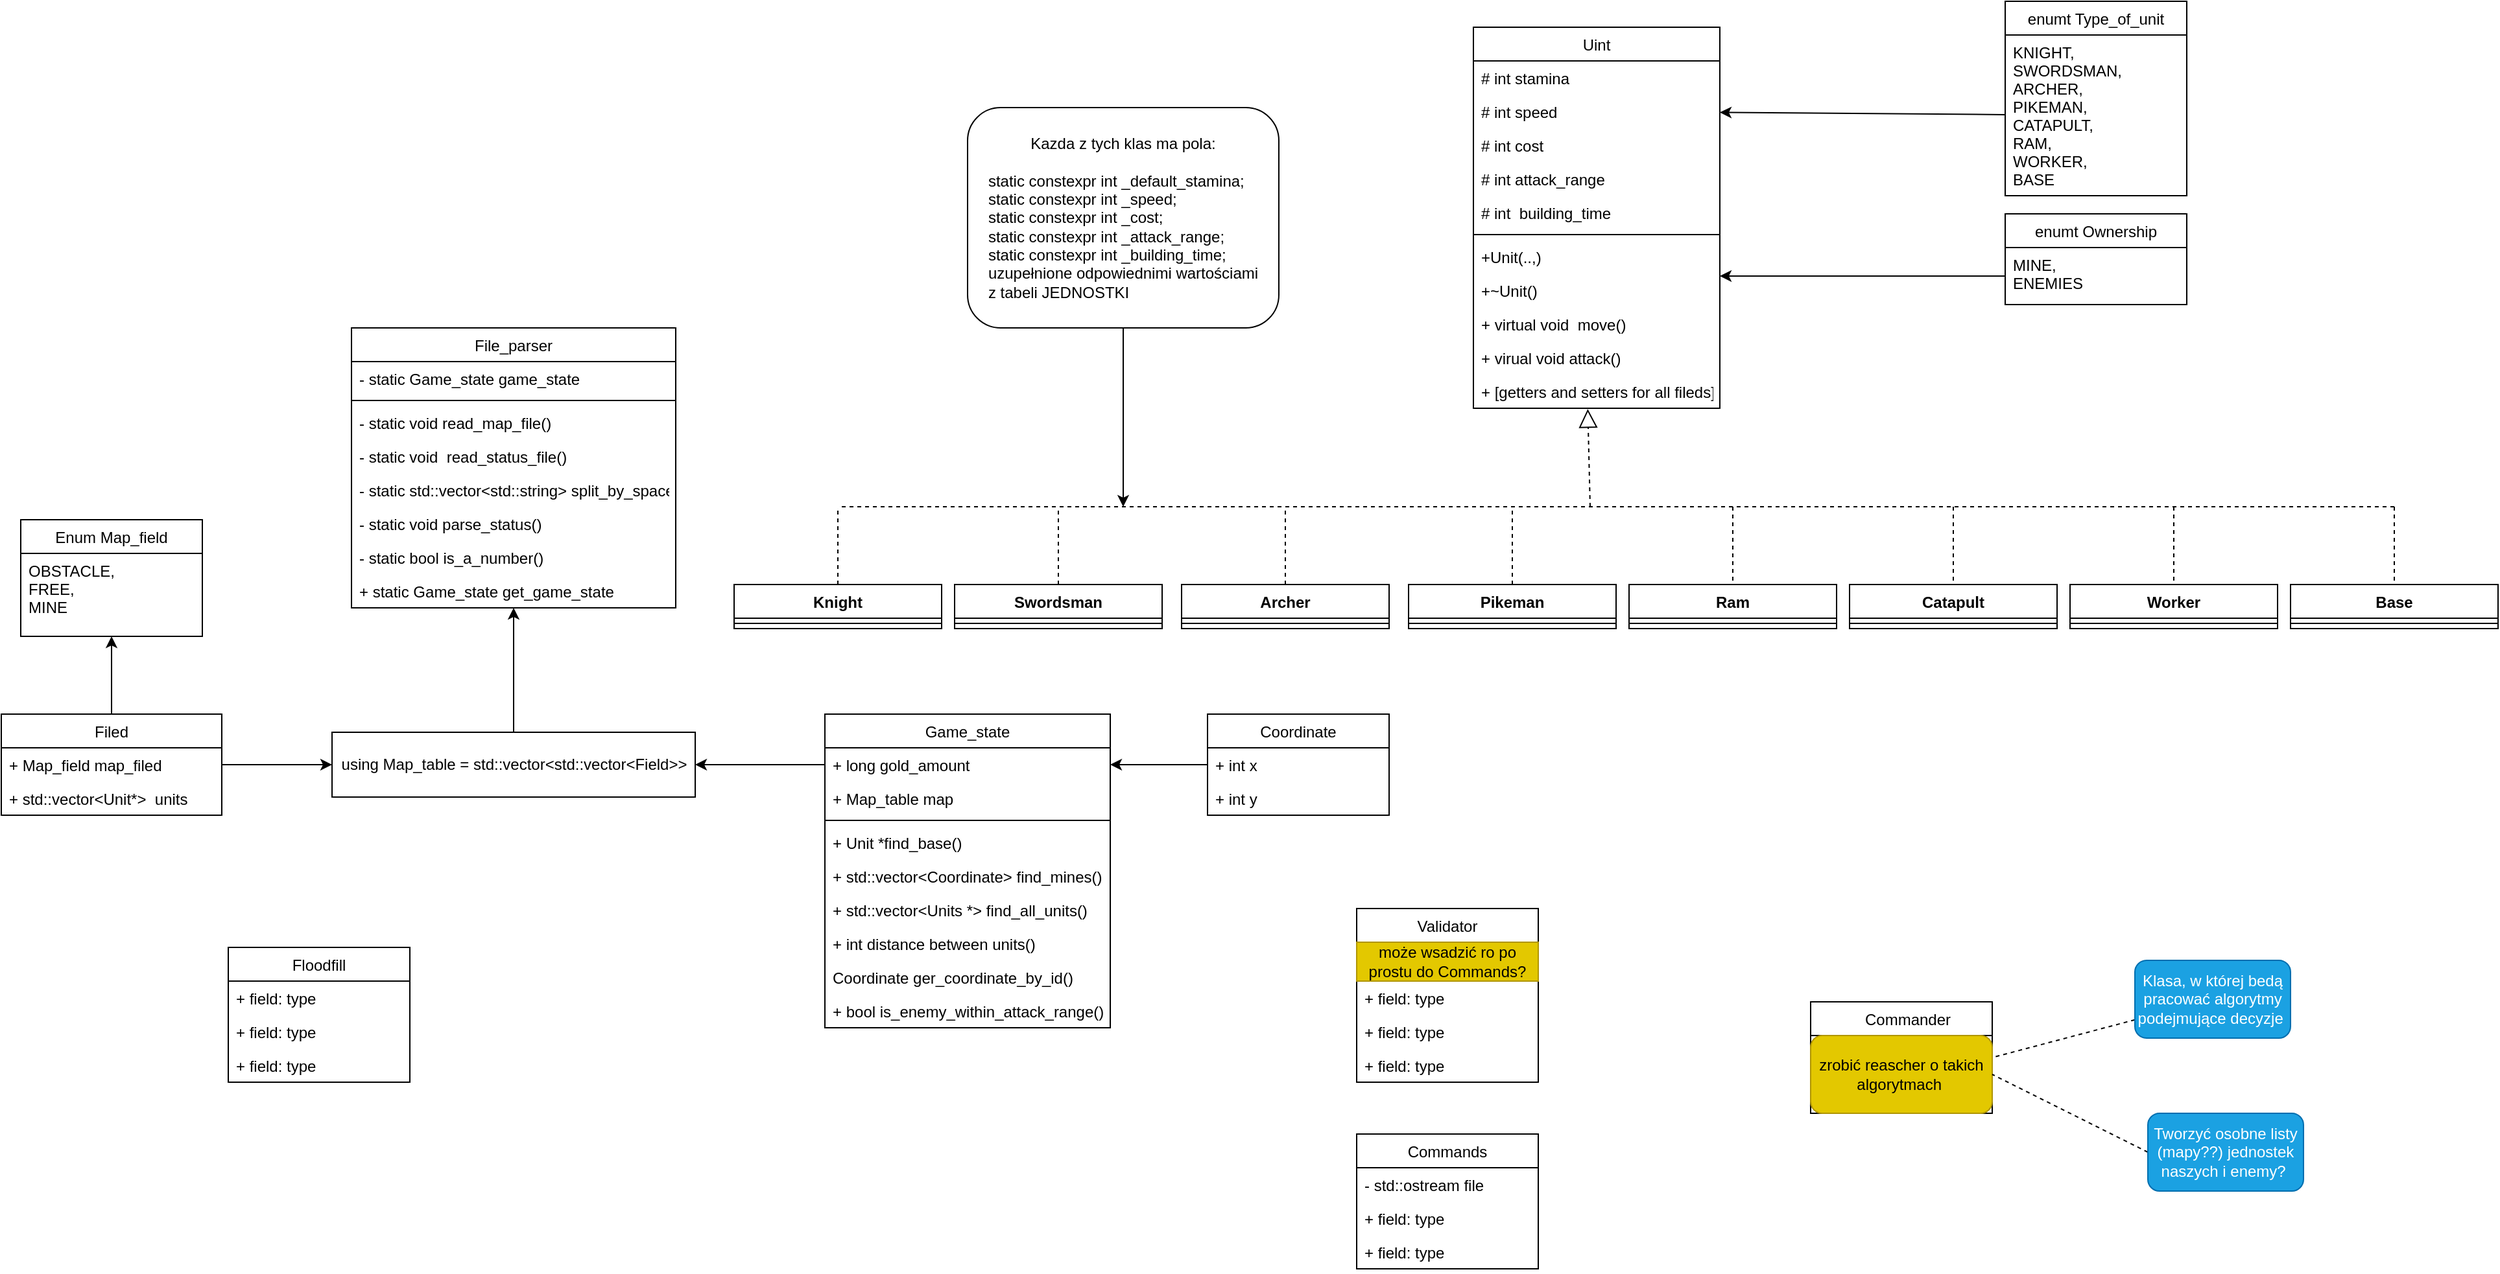 <mxfile>
    <diagram id="IRDZw3fAhUUEOGb23K9v" name="Page-1">
        <mxGraphModel dx="2729" dy="988" grid="1" gridSize="10" guides="1" tooltips="1" connect="1" arrows="1" fold="1" page="0" pageScale="1" pageWidth="850" pageHeight="1100" math="0" shadow="0">
            <root>
                <mxCell id="0"/>
                <mxCell id="1" parent="0"/>
                <mxCell id="51" value="Uint" style="swimlane;fontStyle=0;childLayout=stackLayout;horizontal=1;startSize=26;fillColor=none;horizontalStack=0;resizeParent=1;resizeParentMax=0;resizeLast=0;collapsible=1;marginBottom=0;strokeColor=default;" parent="1" vertex="1">
                    <mxGeometry x="-80" y="-30" width="190" height="294" as="geometry"/>
                </mxCell>
                <mxCell id="52" value="# int stamina" style="text;strokeColor=none;fillColor=none;align=left;verticalAlign=top;spacingLeft=4;spacingRight=4;overflow=hidden;rotatable=0;points=[[0,0.5],[1,0.5]];portConstraint=eastwest;" parent="51" vertex="1">
                    <mxGeometry y="26" width="190" height="26" as="geometry"/>
                </mxCell>
                <mxCell id="53" value="# int speed" style="text;strokeColor=none;fillColor=none;align=left;verticalAlign=top;spacingLeft=4;spacingRight=4;overflow=hidden;rotatable=0;points=[[0,0.5],[1,0.5]];portConstraint=eastwest;" parent="51" vertex="1">
                    <mxGeometry y="52" width="190" height="26" as="geometry"/>
                </mxCell>
                <mxCell id="54" value="# int cost" style="text;strokeColor=none;fillColor=none;align=left;verticalAlign=top;spacingLeft=4;spacingRight=4;overflow=hidden;rotatable=0;points=[[0,0.5],[1,0.5]];portConstraint=eastwest;" parent="51" vertex="1">
                    <mxGeometry y="78" width="190" height="26" as="geometry"/>
                </mxCell>
                <mxCell id="59" value="# int attack_range  " style="text;strokeColor=none;fillColor=none;align=left;verticalAlign=top;spacingLeft=4;spacingRight=4;overflow=hidden;rotatable=0;points=[[0,0.5],[1,0.5]];portConstraint=eastwest;" parent="51" vertex="1">
                    <mxGeometry y="104" width="190" height="26" as="geometry"/>
                </mxCell>
                <mxCell id="58" value="# int  building_time" style="text;strokeColor=none;fillColor=none;align=left;verticalAlign=top;spacingLeft=4;spacingRight=4;overflow=hidden;rotatable=0;points=[[0,0.5],[1,0.5]];portConstraint=eastwest;" parent="51" vertex="1">
                    <mxGeometry y="130" width="190" height="26" as="geometry"/>
                </mxCell>
                <mxCell id="157" value="" style="line;strokeWidth=1;fillColor=none;align=left;verticalAlign=middle;spacingTop=-1;spacingLeft=3;spacingRight=3;rotatable=0;labelPosition=right;points=[];portConstraint=eastwest;strokeColor=inherit;" parent="51" vertex="1">
                    <mxGeometry y="156" width="190" height="8" as="geometry"/>
                </mxCell>
                <mxCell id="188" value="+Unit(..,)" style="text;strokeColor=none;fillColor=none;align=left;verticalAlign=top;spacingLeft=4;spacingRight=4;overflow=hidden;rotatable=0;points=[[0,0.5],[1,0.5]];portConstraint=eastwest;" parent="51" vertex="1">
                    <mxGeometry y="164" width="190" height="26" as="geometry"/>
                </mxCell>
                <mxCell id="189" value="+~Unit()" style="text;strokeColor=none;fillColor=none;align=left;verticalAlign=top;spacingLeft=4;spacingRight=4;overflow=hidden;rotatable=0;points=[[0,0.5],[1,0.5]];portConstraint=eastwest;" parent="51" vertex="1">
                    <mxGeometry y="190" width="190" height="26" as="geometry"/>
                </mxCell>
                <mxCell id="57" value="+ virtual void  move()" style="text;strokeColor=none;fillColor=none;align=left;verticalAlign=top;spacingLeft=4;spacingRight=4;overflow=hidden;rotatable=0;points=[[0,0.5],[1,0.5]];portConstraint=eastwest;" parent="51" vertex="1">
                    <mxGeometry y="216" width="190" height="26" as="geometry"/>
                </mxCell>
                <mxCell id="56" value="+ virual void attack()" style="text;strokeColor=none;fillColor=none;align=left;verticalAlign=top;spacingLeft=4;spacingRight=4;overflow=hidden;rotatable=0;points=[[0,0.5],[1,0.5]];portConstraint=eastwest;" parent="51" vertex="1">
                    <mxGeometry y="242" width="190" height="26" as="geometry"/>
                </mxCell>
                <mxCell id="190" value="+ [getters and setters for all fileds]" style="text;strokeColor=none;fillColor=none;align=left;verticalAlign=top;spacingLeft=4;spacingRight=4;overflow=hidden;rotatable=0;points=[[0,0.5],[1,0.5]];portConstraint=eastwest;" parent="51" vertex="1">
                    <mxGeometry y="268" width="190" height="26" as="geometry"/>
                </mxCell>
                <mxCell id="60" value="Knight" style="swimlane;fontStyle=1;align=center;verticalAlign=top;childLayout=stackLayout;horizontal=1;startSize=26;horizontalStack=0;resizeParent=1;resizeParentMax=0;resizeLast=0;collapsible=1;marginBottom=0;strokeColor=default;" parent="1" vertex="1">
                    <mxGeometry x="-650" y="400" width="160" height="34" as="geometry"/>
                </mxCell>
                <mxCell id="62" value="" style="line;strokeWidth=1;fillColor=none;align=left;verticalAlign=middle;spacingTop=-1;spacingLeft=3;spacingRight=3;rotatable=0;labelPosition=right;points=[];portConstraint=eastwest;strokeColor=inherit;" parent="60" vertex="1">
                    <mxGeometry y="26" width="160" height="8" as="geometry"/>
                </mxCell>
                <mxCell id="64" value="Swordsman" style="swimlane;fontStyle=1;align=center;verticalAlign=top;childLayout=stackLayout;horizontal=1;startSize=26;horizontalStack=0;resizeParent=1;resizeParentMax=0;resizeLast=0;collapsible=1;marginBottom=0;strokeColor=default;" parent="1" vertex="1">
                    <mxGeometry x="-480" y="400" width="160" height="34" as="geometry"/>
                </mxCell>
                <mxCell id="66" value="" style="line;strokeWidth=1;fillColor=none;align=left;verticalAlign=middle;spacingTop=-1;spacingLeft=3;spacingRight=3;rotatable=0;labelPosition=right;points=[];portConstraint=eastwest;strokeColor=inherit;" parent="64" vertex="1">
                    <mxGeometry y="26" width="160" height="8" as="geometry"/>
                </mxCell>
                <mxCell id="68" value="Ram" style="swimlane;fontStyle=1;align=center;verticalAlign=top;childLayout=stackLayout;horizontal=1;startSize=26;horizontalStack=0;resizeParent=1;resizeParentMax=0;resizeLast=0;collapsible=1;marginBottom=0;strokeColor=default;" parent="1" vertex="1">
                    <mxGeometry x="40" y="400" width="160" height="34" as="geometry"/>
                </mxCell>
                <mxCell id="70" value="" style="line;strokeWidth=1;fillColor=none;align=left;verticalAlign=middle;spacingTop=-1;spacingLeft=3;spacingRight=3;rotatable=0;labelPosition=right;points=[];portConstraint=eastwest;strokeColor=inherit;" parent="68" vertex="1">
                    <mxGeometry y="26" width="160" height="8" as="geometry"/>
                </mxCell>
                <mxCell id="72" value="Pikeman" style="swimlane;fontStyle=1;align=center;verticalAlign=top;childLayout=stackLayout;horizontal=1;startSize=26;horizontalStack=0;resizeParent=1;resizeParentMax=0;resizeLast=0;collapsible=1;marginBottom=0;strokeColor=default;" parent="1" vertex="1">
                    <mxGeometry x="-130" y="400" width="160" height="34" as="geometry">
                        <mxRectangle x="-130" y="400" width="90" height="30" as="alternateBounds"/>
                    </mxGeometry>
                </mxCell>
                <mxCell id="74" value="" style="line;strokeWidth=1;fillColor=none;align=left;verticalAlign=middle;spacingTop=-1;spacingLeft=3;spacingRight=3;rotatable=0;labelPosition=right;points=[];portConstraint=eastwest;strokeColor=inherit;" parent="72" vertex="1">
                    <mxGeometry y="26" width="160" height="8" as="geometry"/>
                </mxCell>
                <mxCell id="76" value="Archer" style="swimlane;fontStyle=1;align=center;verticalAlign=top;childLayout=stackLayout;horizontal=1;startSize=26;horizontalStack=0;resizeParent=1;resizeParentMax=0;resizeLast=0;collapsible=1;marginBottom=0;strokeColor=default;" parent="1" vertex="1">
                    <mxGeometry x="-305" y="400" width="160" height="34" as="geometry"/>
                </mxCell>
                <mxCell id="78" value="" style="line;strokeWidth=1;fillColor=none;align=left;verticalAlign=middle;spacingTop=-1;spacingLeft=3;spacingRight=3;rotatable=0;labelPosition=right;points=[];portConstraint=eastwest;strokeColor=inherit;" parent="76" vertex="1">
                    <mxGeometry y="26" width="160" height="8" as="geometry"/>
                </mxCell>
                <mxCell id="80" value="Catapult" style="swimlane;fontStyle=1;align=center;verticalAlign=top;childLayout=stackLayout;horizontal=1;startSize=26;horizontalStack=0;resizeParent=1;resizeParentMax=0;resizeLast=0;collapsible=1;marginBottom=0;strokeColor=default;" parent="1" vertex="1">
                    <mxGeometry x="210" y="400" width="160" height="34" as="geometry"/>
                </mxCell>
                <mxCell id="82" value="" style="line;strokeWidth=1;fillColor=none;align=left;verticalAlign=middle;spacingTop=-1;spacingLeft=3;spacingRight=3;rotatable=0;labelPosition=right;points=[];portConstraint=eastwest;strokeColor=inherit;" parent="80" vertex="1">
                    <mxGeometry y="26" width="160" height="8" as="geometry"/>
                </mxCell>
                <mxCell id="84" value="Worker" style="swimlane;fontStyle=1;align=center;verticalAlign=top;childLayout=stackLayout;horizontal=1;startSize=26;horizontalStack=0;resizeParent=1;resizeParentMax=0;resizeLast=0;collapsible=1;marginBottom=0;strokeColor=default;" parent="1" vertex="1">
                    <mxGeometry x="380" y="400" width="160" height="34" as="geometry"/>
                </mxCell>
                <mxCell id="86" value="" style="line;strokeWidth=1;fillColor=none;align=left;verticalAlign=middle;spacingTop=-1;spacingLeft=3;spacingRight=3;rotatable=0;labelPosition=right;points=[];portConstraint=eastwest;strokeColor=inherit;" parent="84" vertex="1">
                    <mxGeometry y="26" width="160" height="8" as="geometry"/>
                </mxCell>
                <mxCell id="88" value="Base" style="swimlane;fontStyle=1;align=center;verticalAlign=top;childLayout=stackLayout;horizontal=1;startSize=26;horizontalStack=0;resizeParent=1;resizeParentMax=0;resizeLast=0;collapsible=1;marginBottom=0;strokeColor=default;" parent="1" vertex="1">
                    <mxGeometry x="550" y="400" width="160" height="34" as="geometry"/>
                </mxCell>
                <mxCell id="90" value="" style="line;strokeWidth=1;fillColor=none;align=left;verticalAlign=middle;spacingTop=-1;spacingLeft=3;spacingRight=3;rotatable=0;labelPosition=right;points=[];portConstraint=eastwest;strokeColor=inherit;" parent="88" vertex="1">
                    <mxGeometry y="26" width="160" height="8" as="geometry"/>
                </mxCell>
                <mxCell id="125" value="Commands" style="swimlane;fontStyle=0;childLayout=stackLayout;horizontal=1;startSize=26;fillColor=none;horizontalStack=0;resizeParent=1;resizeParentMax=0;resizeLast=0;collapsible=1;marginBottom=0;strokeColor=default;" parent="1" vertex="1">
                    <mxGeometry x="-170" y="824" width="140" height="104" as="geometry"/>
                </mxCell>
                <mxCell id="126" value="- std::ostream file" style="text;strokeColor=none;fillColor=none;align=left;verticalAlign=top;spacingLeft=4;spacingRight=4;overflow=hidden;rotatable=0;points=[[0,0.5],[1,0.5]];portConstraint=eastwest;" parent="125" vertex="1">
                    <mxGeometry y="26" width="140" height="26" as="geometry"/>
                </mxCell>
                <mxCell id="127" value="+ field: type" style="text;strokeColor=none;fillColor=none;align=left;verticalAlign=top;spacingLeft=4;spacingRight=4;overflow=hidden;rotatable=0;points=[[0,0.5],[1,0.5]];portConstraint=eastwest;" parent="125" vertex="1">
                    <mxGeometry y="52" width="140" height="26" as="geometry"/>
                </mxCell>
                <mxCell id="128" value="+ field: type" style="text;strokeColor=none;fillColor=none;align=left;verticalAlign=top;spacingLeft=4;spacingRight=4;overflow=hidden;rotatable=0;points=[[0,0.5],[1,0.5]];portConstraint=eastwest;" parent="125" vertex="1">
                    <mxGeometry y="78" width="140" height="26" as="geometry"/>
                </mxCell>
                <mxCell id="129" value="File_parser" style="swimlane;fontStyle=0;childLayout=stackLayout;horizontal=1;startSize=26;fillColor=none;horizontalStack=0;resizeParent=1;resizeParentMax=0;resizeLast=0;collapsible=1;marginBottom=0;strokeColor=default;" parent="1" vertex="1">
                    <mxGeometry x="-945" y="202" width="250" height="216" as="geometry">
                        <mxRectangle x="-825" y="620" width="100" height="30" as="alternateBounds"/>
                    </mxGeometry>
                </mxCell>
                <mxCell id="238" value="- static Game_state game_state" style="text;strokeColor=none;fillColor=none;align=left;verticalAlign=top;spacingLeft=4;spacingRight=4;overflow=hidden;rotatable=0;points=[[0,0.5],[1,0.5]];portConstraint=eastwest;" parent="129" vertex="1">
                    <mxGeometry y="26" width="250" height="26" as="geometry"/>
                </mxCell>
                <mxCell id="240" value="" style="line;strokeWidth=1;fillColor=none;align=left;verticalAlign=middle;spacingTop=-1;spacingLeft=3;spacingRight=3;rotatable=0;labelPosition=right;points=[];portConstraint=eastwest;strokeColor=inherit;" parent="129" vertex="1">
                    <mxGeometry y="52" width="250" height="8" as="geometry"/>
                </mxCell>
                <mxCell id="140" value="- static void read_map_file()" style="text;strokeColor=none;fillColor=none;align=left;verticalAlign=top;spacingLeft=4;spacingRight=4;overflow=hidden;rotatable=0;points=[[0,0.5],[1,0.5]];portConstraint=eastwest;" parent="129" vertex="1">
                    <mxGeometry y="60" width="250" height="26" as="geometry"/>
                </mxCell>
                <mxCell id="222" value="- static void  read_status_file()" style="text;strokeColor=none;fillColor=none;align=left;verticalAlign=top;spacingLeft=4;spacingRight=4;overflow=hidden;rotatable=0;points=[[0,0.5],[1,0.5]];portConstraint=eastwest;" parent="129" vertex="1">
                    <mxGeometry y="86" width="250" height="26" as="geometry"/>
                </mxCell>
                <mxCell id="242" value="- static std::vector&lt;std::string&gt; split_by_space()" style="text;strokeColor=none;fillColor=none;align=left;verticalAlign=top;spacingLeft=4;spacingRight=4;overflow=hidden;rotatable=0;points=[[0,0.5],[1,0.5]];portConstraint=eastwest;" parent="129" vertex="1">
                    <mxGeometry y="112" width="250" height="26" as="geometry"/>
                </mxCell>
                <mxCell id="243" value="- static void parse_status()" style="text;strokeColor=none;fillColor=none;align=left;verticalAlign=top;spacingLeft=4;spacingRight=4;overflow=hidden;rotatable=0;points=[[0,0.5],[1,0.5]];portConstraint=eastwest;" parent="129" vertex="1">
                    <mxGeometry y="138" width="250" height="26" as="geometry"/>
                </mxCell>
                <mxCell id="248" value="- static bool is_a_number()" style="text;strokeColor=none;fillColor=none;align=left;verticalAlign=top;spacingLeft=4;spacingRight=4;overflow=hidden;rotatable=0;points=[[0,0.5],[1,0.5]];portConstraint=eastwest;" parent="129" vertex="1">
                    <mxGeometry y="164" width="250" height="26" as="geometry"/>
                </mxCell>
                <mxCell id="244" value="+ static Game_state get_game_state" style="text;strokeColor=none;fillColor=none;align=left;verticalAlign=top;spacingLeft=4;spacingRight=4;overflow=hidden;rotatable=0;points=[[0,0.5],[1,0.5]];portConstraint=eastwest;" parent="129" vertex="1">
                    <mxGeometry y="190" width="250" height="26" as="geometry"/>
                </mxCell>
                <mxCell id="159" value="Validator" style="swimlane;fontStyle=0;childLayout=stackLayout;horizontal=1;startSize=26;fillColor=none;horizontalStack=0;resizeParent=1;resizeParentMax=0;resizeLast=0;collapsible=1;marginBottom=0;strokeColor=default;" parent="1" vertex="1">
                    <mxGeometry x="-170" y="650" width="140" height="134" as="geometry"/>
                </mxCell>
                <mxCell id="166" value="może wsadzić ro po prostu do Commands?" style="text;html=1;strokeColor=#B09500;fillColor=#e3c800;align=center;verticalAlign=middle;whiteSpace=wrap;rounded=0;fontColor=#000000;" parent="159" vertex="1">
                    <mxGeometry y="26" width="140" height="30" as="geometry"/>
                </mxCell>
                <mxCell id="160" value="+ field: type" style="text;strokeColor=none;fillColor=none;align=left;verticalAlign=top;spacingLeft=4;spacingRight=4;overflow=hidden;rotatable=0;points=[[0,0.5],[1,0.5]];portConstraint=eastwest;" parent="159" vertex="1">
                    <mxGeometry y="56" width="140" height="26" as="geometry"/>
                </mxCell>
                <mxCell id="161" value="+ field: type" style="text;strokeColor=none;fillColor=none;align=left;verticalAlign=top;spacingLeft=4;spacingRight=4;overflow=hidden;rotatable=0;points=[[0,0.5],[1,0.5]];portConstraint=eastwest;" parent="159" vertex="1">
                    <mxGeometry y="82" width="140" height="26" as="geometry"/>
                </mxCell>
                <mxCell id="162" value="+ field: type" style="text;strokeColor=none;fillColor=none;align=left;verticalAlign=top;spacingLeft=4;spacingRight=4;overflow=hidden;rotatable=0;points=[[0,0.5],[1,0.5]];portConstraint=eastwest;" parent="159" vertex="1">
                    <mxGeometry y="108" width="140" height="26" as="geometry"/>
                </mxCell>
                <mxCell id="168" value="    Commander " style="swimlane;fontStyle=0;childLayout=stackLayout;horizontal=1;startSize=26;fillColor=none;horizontalStack=0;resizeParent=1;resizeParentMax=0;resizeLast=0;collapsible=1;marginBottom=0;strokeColor=default;" parent="1" vertex="1">
                    <mxGeometry x="180" y="722" width="140" height="86" as="geometry"/>
                </mxCell>
                <mxCell id="177" value="zrobić reascher o takich algorytmach&amp;nbsp;" style="rounded=1;whiteSpace=wrap;html=1;strokeColor=#B09500;fillColor=#e3c800;fontColor=#000000;" parent="168" vertex="1">
                    <mxGeometry y="26" width="140" height="60" as="geometry"/>
                </mxCell>
                <mxCell id="176" style="edgeStyle=none;html=1;entryX=1;entryY=0.5;entryDx=0;entryDy=0;dashed=1;endArrow=none;endFill=0;elbow=vertical;" parent="1" source="173" target="168" edge="1">
                    <mxGeometry relative="1" as="geometry"/>
                </mxCell>
                <mxCell id="173" value="&lt;span style=&quot;color: rgb(255, 255, 255);&quot;&gt;Klasa, w której bedą pracować algorytmy podejmujące decyzje&amp;nbsp;&lt;/span&gt;" style="rounded=1;whiteSpace=wrap;html=1;strokeColor=#006EAF;fillColor=#1ba1e2;fontColor=#ffffff;" parent="1" vertex="1">
                    <mxGeometry x="430" y="690" width="120" height="60" as="geometry"/>
                </mxCell>
                <mxCell id="180" style="edgeStyle=none;html=1;exitX=0;exitY=0.5;exitDx=0;exitDy=0;entryX=1;entryY=0.5;entryDx=0;entryDy=0;dashed=1;endArrow=none;endFill=0;elbow=vertical;" parent="1" source="179" target="177" edge="1">
                    <mxGeometry relative="1" as="geometry"/>
                </mxCell>
                <mxCell id="179" value="Tworzyć osobne listy (mapy??) jednostek naszych i enemy?&amp;nbsp;&lt;br&gt;" style="rounded=1;whiteSpace=wrap;html=1;strokeColor=#006EAF;fillColor=#1ba1e2;fontColor=#ffffff;" parent="1" vertex="1">
                    <mxGeometry x="440" y="808" width="120" height="60" as="geometry"/>
                </mxCell>
                <mxCell id="194" value="enumt Type_of_unit" style="swimlane;fontStyle=0;childLayout=stackLayout;horizontal=1;startSize=26;fillColor=none;horizontalStack=0;resizeParent=1;resizeParentMax=0;resizeLast=0;collapsible=1;marginBottom=0;" parent="1" vertex="1">
                    <mxGeometry x="330" y="-50" width="140" height="150" as="geometry"/>
                </mxCell>
                <mxCell id="195" value="KNIGHT,&#10;SWORDSMAN,&#10;ARCHER,&#10;PIKEMAN,&#10;CATAPULT,&#10;RAM,&#10;WORKER,&#10;BASE" style="text;strokeColor=none;fillColor=none;align=left;verticalAlign=top;spacingLeft=4;spacingRight=4;overflow=hidden;rotatable=0;points=[[0,0.5],[1,0.5]];portConstraint=eastwest;" parent="194" vertex="1">
                    <mxGeometry y="26" width="140" height="124" as="geometry"/>
                </mxCell>
                <mxCell id="191" value="" style="group" parent="1" connectable="0" vertex="1">
                    <mxGeometry x="-570" y="340" width="1200" height="30" as="geometry"/>
                </mxCell>
                <mxCell id="97" value="" style="endArrow=block;dashed=1;endFill=0;endSize=12;html=1;entryX=0.464;entryY=1.022;entryDx=0;entryDy=0;entryPerimeter=0;" parent="191" target="190" edge="1">
                    <mxGeometry width="160" relative="1" as="geometry">
                        <mxPoint x="580" as="sourcePoint"/>
                        <mxPoint x="580" y="-70" as="targetPoint"/>
                    </mxGeometry>
                </mxCell>
                <mxCell id="103" value="" style="edgeStyle=none;orthogonalLoop=1;jettySize=auto;html=1;endArrow=none;endFill=0;elbow=vertical;dashed=1;exitX=0.5;exitY=0;exitDx=0;exitDy=0;" parent="191" source="60" edge="1">
                    <mxGeometry width="80" relative="1" as="geometry">
                        <mxPoint x="30" y="-50" as="sourcePoint"/>
                        <mxPoint as="targetPoint"/>
                        <Array as="points"/>
                    </mxGeometry>
                </mxCell>
                <mxCell id="104" value="" style="edgeStyle=none;orthogonalLoop=1;jettySize=auto;html=1;endArrow=none;endFill=0;elbow=vertical;dashed=1;exitX=0.5;exitY=0;exitDx=0;exitDy=0;" parent="191" source="76" edge="1">
                    <mxGeometry width="80" relative="1" as="geometry">
                        <mxPoint x="350" y="50" as="sourcePoint"/>
                        <mxPoint x="345" as="targetPoint"/>
                        <Array as="points"/>
                    </mxGeometry>
                </mxCell>
                <mxCell id="105" value="" style="edgeStyle=none;orthogonalLoop=1;jettySize=auto;html=1;endArrow=none;endFill=0;elbow=vertical;dashed=1;exitX=0.5;exitY=0;exitDx=0;exitDy=0;" parent="191" source="72" edge="1">
                    <mxGeometry width="80" relative="1" as="geometry">
                        <mxPoint x="519.5" y="50" as="sourcePoint"/>
                        <mxPoint x="520" as="targetPoint"/>
                        <Array as="points"/>
                    </mxGeometry>
                </mxCell>
                <mxCell id="106" value="" style="edgeStyle=none;orthogonalLoop=1;jettySize=auto;html=1;endArrow=none;endFill=0;elbow=vertical;dashed=1;entryX=0.5;entryY=0;entryDx=0;entryDy=0;" parent="191" target="68" edge="1">
                    <mxGeometry width="80" relative="1" as="geometry">
                        <mxPoint x="690" as="sourcePoint"/>
                        <mxPoint x="110" y="-50" as="targetPoint"/>
                        <Array as="points"/>
                    </mxGeometry>
                </mxCell>
                <mxCell id="107" value="" style="edgeStyle=none;orthogonalLoop=1;jettySize=auto;html=1;endArrow=none;endFill=0;elbow=vertical;dashed=1;entryX=0.5;entryY=0;entryDx=0;entryDy=0;" parent="191" target="80" edge="1">
                    <mxGeometry width="80" relative="1" as="geometry">
                        <mxPoint x="860" as="sourcePoint"/>
                        <mxPoint x="40" y="30" as="targetPoint"/>
                        <Array as="points"/>
                    </mxGeometry>
                </mxCell>
                <mxCell id="108" value="" style="edgeStyle=none;orthogonalLoop=1;jettySize=auto;html=1;endArrow=none;endFill=0;elbow=vertical;dashed=1;entryX=0.5;entryY=0;entryDx=0;entryDy=0;" parent="191" target="84" edge="1">
                    <mxGeometry width="80" relative="1" as="geometry">
                        <mxPoint x="1030" as="sourcePoint"/>
                        <mxPoint x="50" y="40" as="targetPoint"/>
                        <Array as="points"/>
                    </mxGeometry>
                </mxCell>
                <mxCell id="109" value="" style="edgeStyle=none;orthogonalLoop=1;jettySize=auto;html=1;endArrow=none;endFill=0;elbow=vertical;dashed=1;entryX=0.5;entryY=0;entryDx=0;entryDy=0;" parent="191" target="88" edge="1">
                    <mxGeometry width="80" relative="1" as="geometry">
                        <mxPoint x="1200" as="sourcePoint"/>
                        <mxPoint x="60" y="50" as="targetPoint"/>
                        <Array as="points">
                            <mxPoint x="1200" y="30"/>
                        </Array>
                    </mxGeometry>
                </mxCell>
                <mxCell id="110" value="" style="edgeStyle=none;orthogonalLoop=1;jettySize=auto;html=1;endArrow=none;endFill=0;elbow=vertical;dashed=1;" parent="191" edge="1">
                    <mxGeometry width="80" relative="1" as="geometry">
                        <mxPoint x="1200" as="sourcePoint"/>
                        <mxPoint as="targetPoint"/>
                        <Array as="points"/>
                    </mxGeometry>
                </mxCell>
                <mxCell id="111" value="" style="edgeStyle=none;orthogonalLoop=1;jettySize=auto;html=1;endArrow=none;endFill=0;elbow=vertical;dashed=1;exitX=0.5;exitY=0;exitDx=0;exitDy=0;" parent="191" source="64" edge="1">
                    <mxGeometry width="80" relative="1" as="geometry">
                        <mxPoint x="230" y="-10" as="sourcePoint"/>
                        <mxPoint x="170" as="targetPoint"/>
                        <Array as="points"/>
                    </mxGeometry>
                </mxCell>
                <mxCell id="198" style="edgeStyle=none;html=1;" parent="1" source="195" target="53" edge="1">
                    <mxGeometry relative="1" as="geometry"/>
                </mxCell>
                <mxCell id="193" style="edgeStyle=none;html=1;" parent="1" source="192" edge="1">
                    <mxGeometry relative="1" as="geometry">
                        <mxPoint x="-350" y="340" as="targetPoint"/>
                    </mxGeometry>
                </mxCell>
                <mxCell id="200" value="enumt Ownership" style="swimlane;fontStyle=0;childLayout=stackLayout;horizontal=1;startSize=26;fillColor=none;horizontalStack=0;resizeParent=1;resizeParentMax=0;resizeLast=0;collapsible=1;marginBottom=0;" parent="1" vertex="1">
                    <mxGeometry x="330" y="114" width="140" height="70" as="geometry"/>
                </mxCell>
                <mxCell id="201" value="MINE,&#10;ENEMIES" style="text;strokeColor=none;fillColor=none;align=left;verticalAlign=top;spacingLeft=4;spacingRight=4;overflow=hidden;rotatable=0;points=[[0,0.5],[1,0.5]];portConstraint=eastwest;" parent="200" vertex="1">
                    <mxGeometry y="26" width="140" height="44" as="geometry"/>
                </mxCell>
                <mxCell id="192" value="Kazda z tych klas ma pola:&lt;br&gt;&lt;br&gt;&lt;div style=&quot;text-align: left;&quot;&gt;static constexpr int _default_stamina;&lt;/div&gt;&lt;div style=&quot;text-align: left;&quot;&gt;static constexpr int _speed;&lt;/div&gt;&lt;div style=&quot;text-align: left;&quot;&gt;static constexpr int _cost;&lt;/div&gt;&lt;div style=&quot;text-align: left;&quot;&gt;static constexpr int _attack_range;&lt;/div&gt;&lt;div style=&quot;text-align: left;&quot;&gt;static constexpr int _building_time;&lt;/div&gt;&lt;div style=&quot;text-align: left;&quot;&gt;uzupełnione odpowiednimi wartościami&lt;/div&gt;&lt;div style=&quot;text-align: left;&quot;&gt;z tabeli JEDNOSTKI&lt;/div&gt;" style="rounded=1;whiteSpace=wrap;html=1;" parent="1" vertex="1">
                    <mxGeometry x="-470" y="32" width="240" height="170" as="geometry"/>
                </mxCell>
                <mxCell id="202" style="edgeStyle=none;html=1;exitX=0;exitY=0.5;exitDx=0;exitDy=0;entryX=1;entryY=0.077;entryDx=0;entryDy=0;entryPerimeter=0;" parent="1" source="201" target="189" edge="1">
                    <mxGeometry relative="1" as="geometry">
                        <mxPoint x="110" y="199" as="targetPoint"/>
                    </mxGeometry>
                </mxCell>
                <mxCell id="212" value="Enum Map_field" style="swimlane;fontStyle=0;childLayout=stackLayout;horizontal=1;startSize=26;fillColor=none;horizontalStack=0;resizeParent=1;resizeParentMax=0;resizeLast=0;collapsible=1;marginBottom=0;" parent="1" vertex="1">
                    <mxGeometry x="-1200" y="350" width="140" height="90" as="geometry"/>
                </mxCell>
                <mxCell id="214" value="OBSTACLE,&#10;FREE,&#10;MINE" style="text;strokeColor=none;fillColor=none;align=left;verticalAlign=top;spacingLeft=4;spacingRight=4;overflow=hidden;rotatable=0;points=[[0,0.5],[1,0.5]];portConstraint=eastwest;" parent="212" vertex="1">
                    <mxGeometry y="26" width="140" height="64" as="geometry"/>
                </mxCell>
                <mxCell id="250" style="edgeStyle=none;html=1;" parent="1" source="220" target="244" edge="1">
                    <mxGeometry relative="1" as="geometry">
                        <mxPoint x="-780" y="430" as="targetPoint"/>
                    </mxGeometry>
                </mxCell>
                <mxCell id="220" value="using Map_table = std::vector&amp;lt;std::vector&amp;lt;Field&amp;gt;&amp;gt;" style="html=1;" parent="1" vertex="1">
                    <mxGeometry x="-960" y="514" width="280" height="50" as="geometry"/>
                </mxCell>
                <mxCell id="224" value="Game_state" style="swimlane;fontStyle=0;childLayout=stackLayout;horizontal=1;startSize=26;fillColor=none;horizontalStack=0;resizeParent=1;resizeParentMax=0;resizeLast=0;collapsible=1;marginBottom=0;" parent="1" vertex="1">
                    <mxGeometry x="-580" y="500" width="220" height="242" as="geometry"/>
                </mxCell>
                <mxCell id="225" value="+ long gold_amount" style="text;strokeColor=none;fillColor=none;align=left;verticalAlign=top;spacingLeft=4;spacingRight=4;overflow=hidden;rotatable=0;points=[[0,0.5],[1,0.5]];portConstraint=eastwest;" parent="224" vertex="1">
                    <mxGeometry y="26" width="220" height="26" as="geometry"/>
                </mxCell>
                <mxCell id="226" value="+ Map_table map" style="text;strokeColor=none;fillColor=none;align=left;verticalAlign=top;spacingLeft=4;spacingRight=4;overflow=hidden;rotatable=0;points=[[0,0.5],[1,0.5]];portConstraint=eastwest;" parent="224" vertex="1">
                    <mxGeometry y="52" width="220" height="26" as="geometry"/>
                </mxCell>
                <mxCell id="254" value="" style="line;strokeWidth=1;fillColor=none;align=left;verticalAlign=middle;spacingTop=-1;spacingLeft=3;spacingRight=3;rotatable=0;labelPosition=right;points=[];portConstraint=eastwest;strokeColor=inherit;" parent="224" vertex="1">
                    <mxGeometry y="78" width="220" height="8" as="geometry"/>
                </mxCell>
                <mxCell id="253" value="+ Unit *find_base()" style="text;strokeColor=none;fillColor=none;align=left;verticalAlign=top;spacingLeft=4;spacingRight=4;overflow=hidden;rotatable=0;points=[[0,0.5],[1,0.5]];portConstraint=eastwest;" parent="224" vertex="1">
                    <mxGeometry y="86" width="220" height="26" as="geometry"/>
                </mxCell>
                <mxCell id="264" value="+ std::vector&lt;Coordinate&gt; find_mines()" style="text;strokeColor=none;fillColor=none;align=left;verticalAlign=top;spacingLeft=4;spacingRight=4;overflow=hidden;rotatable=0;points=[[0,0.5],[1,0.5]];portConstraint=eastwest;" parent="224" vertex="1">
                    <mxGeometry y="112" width="220" height="26" as="geometry"/>
                </mxCell>
                <mxCell id="255" value="+ std::vector&lt;Units *&gt; find_all_units()" style="text;strokeColor=none;fillColor=none;align=left;verticalAlign=top;spacingLeft=4;spacingRight=4;overflow=hidden;rotatable=0;points=[[0,0.5],[1,0.5]];portConstraint=eastwest;" parent="224" vertex="1">
                    <mxGeometry y="138" width="220" height="26" as="geometry"/>
                </mxCell>
                <mxCell id="261" value="+ int distance between units()" style="text;strokeColor=none;fillColor=none;align=left;verticalAlign=top;spacingLeft=4;spacingRight=4;overflow=hidden;rotatable=0;points=[[0,0.5],[1,0.5]];portConstraint=eastwest;" parent="224" vertex="1">
                    <mxGeometry y="164" width="220" height="26" as="geometry"/>
                </mxCell>
                <mxCell id="262" value="Coordinate ger_coordinate_by_id()" style="text;strokeColor=none;fillColor=none;align=left;verticalAlign=top;spacingLeft=4;spacingRight=4;overflow=hidden;rotatable=0;points=[[0,0.5],[1,0.5]];portConstraint=eastwest;" parent="224" vertex="1">
                    <mxGeometry y="190" width="220" height="26" as="geometry"/>
                </mxCell>
                <mxCell id="263" value="+ bool is_enemy_within_attack_range()" style="text;strokeColor=none;fillColor=none;align=left;verticalAlign=top;spacingLeft=4;spacingRight=4;overflow=hidden;rotatable=0;points=[[0,0.5],[1,0.5]];portConstraint=eastwest;" parent="224" vertex="1">
                    <mxGeometry y="216" width="220" height="26" as="geometry"/>
                </mxCell>
                <mxCell id="252" style="edgeStyle=none;html=1;exitX=0.5;exitY=0;exitDx=0;exitDy=0;" parent="1" source="228" target="214" edge="1">
                    <mxGeometry relative="1" as="geometry"/>
                </mxCell>
                <mxCell id="228" value="Filed" style="swimlane;fontStyle=0;childLayout=stackLayout;horizontal=1;startSize=26;fillColor=none;horizontalStack=0;resizeParent=1;resizeParentMax=0;resizeLast=0;collapsible=1;marginBottom=0;" parent="1" vertex="1">
                    <mxGeometry x="-1215" y="500" width="170" height="78" as="geometry"/>
                </mxCell>
                <mxCell id="229" value="+ Map_field map_filed" style="text;strokeColor=none;fillColor=none;align=left;verticalAlign=top;spacingLeft=4;spacingRight=4;overflow=hidden;rotatable=0;points=[[0,0.5],[1,0.5]];portConstraint=eastwest;" parent="228" vertex="1">
                    <mxGeometry y="26" width="170" height="26" as="geometry"/>
                </mxCell>
                <mxCell id="230" value="+ std::vector&lt;Unit*&gt;  units" style="text;strokeColor=none;fillColor=none;align=left;verticalAlign=top;spacingLeft=4;spacingRight=4;overflow=hidden;rotatable=0;points=[[0,0.5],[1,0.5]];portConstraint=eastwest;" parent="228" vertex="1">
                    <mxGeometry y="52" width="170" height="26" as="geometry"/>
                </mxCell>
                <mxCell id="249" style="edgeStyle=none;html=1;entryX=1;entryY=0.5;entryDx=0;entryDy=0;" parent="1" source="225" target="220" edge="1">
                    <mxGeometry relative="1" as="geometry"/>
                </mxCell>
                <mxCell id="251" style="edgeStyle=none;html=1;exitX=1;exitY=0.5;exitDx=0;exitDy=0;entryX=0;entryY=0.5;entryDx=0;entryDy=0;" parent="1" source="229" target="220" edge="1">
                    <mxGeometry relative="1" as="geometry"/>
                </mxCell>
                <mxCell id="256" value="Coordinate" style="swimlane;fontStyle=0;childLayout=stackLayout;horizontal=1;startSize=26;fillColor=none;horizontalStack=0;resizeParent=1;resizeParentMax=0;resizeLast=0;collapsible=1;marginBottom=0;" parent="1" vertex="1">
                    <mxGeometry x="-285" y="500" width="140" height="78" as="geometry"/>
                </mxCell>
                <mxCell id="257" value="+ int x" style="text;strokeColor=none;fillColor=none;align=left;verticalAlign=top;spacingLeft=4;spacingRight=4;overflow=hidden;rotatable=0;points=[[0,0.5],[1,0.5]];portConstraint=eastwest;" parent="256" vertex="1">
                    <mxGeometry y="26" width="140" height="26" as="geometry"/>
                </mxCell>
                <mxCell id="258" value="+ int y" style="text;strokeColor=none;fillColor=none;align=left;verticalAlign=top;spacingLeft=4;spacingRight=4;overflow=hidden;rotatable=0;points=[[0,0.5],[1,0.5]];portConstraint=eastwest;" parent="256" vertex="1">
                    <mxGeometry y="52" width="140" height="26" as="geometry"/>
                </mxCell>
                <mxCell id="260" style="edgeStyle=none;html=1;exitX=0;exitY=0.5;exitDx=0;exitDy=0;" parent="1" source="257" target="225" edge="1">
                    <mxGeometry relative="1" as="geometry"/>
                </mxCell>
                <mxCell id="265" value="Floodfill" style="swimlane;fontStyle=0;childLayout=stackLayout;horizontal=1;startSize=26;fillColor=none;horizontalStack=0;resizeParent=1;resizeParentMax=0;resizeLast=0;collapsible=1;marginBottom=0;" vertex="1" parent="1">
                    <mxGeometry x="-1040" y="680" width="140" height="104" as="geometry"/>
                </mxCell>
                <mxCell id="266" value="+ field: type" style="text;strokeColor=none;fillColor=none;align=left;verticalAlign=top;spacingLeft=4;spacingRight=4;overflow=hidden;rotatable=0;points=[[0,0.5],[1,0.5]];portConstraint=eastwest;" vertex="1" parent="265">
                    <mxGeometry y="26" width="140" height="26" as="geometry"/>
                </mxCell>
                <mxCell id="267" value="+ field: type" style="text;strokeColor=none;fillColor=none;align=left;verticalAlign=top;spacingLeft=4;spacingRight=4;overflow=hidden;rotatable=0;points=[[0,0.5],[1,0.5]];portConstraint=eastwest;" vertex="1" parent="265">
                    <mxGeometry y="52" width="140" height="26" as="geometry"/>
                </mxCell>
                <mxCell id="268" value="+ field: type" style="text;strokeColor=none;fillColor=none;align=left;verticalAlign=top;spacingLeft=4;spacingRight=4;overflow=hidden;rotatable=0;points=[[0,0.5],[1,0.5]];portConstraint=eastwest;" vertex="1" parent="265">
                    <mxGeometry y="78" width="140" height="26" as="geometry"/>
                </mxCell>
            </root>
        </mxGraphModel>
    </diagram>
</mxfile>